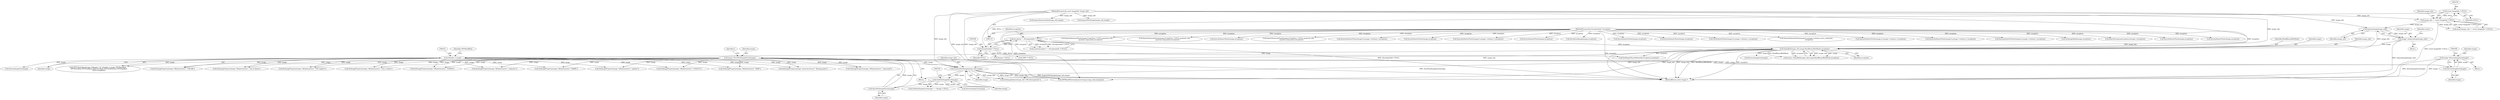 digraph "0_ImageMagick_2bb6941a2d557f26a2f2049ade466e118eeaab91@pointer" {
"1000302" [label="(Call,image=DestroyImageList(image))"];
"1000304" [label="(Call,DestroyImageList(image))"];
"1000331" [label="(Call,image=SyncNextImageInList(image))"];
"1000333" [label="(Call,SyncNextImageInList(image))"];
"1000315" [label="(Call,GetNextImageInList(image))"];
"1000310" [label="(Call,AcquireNextImage(image_info,image))"];
"1000200" [label="(Call,OpenBlob(image_info,image,ReadBinaryBlobMode,exception))"];
"1000196" [label="(Call,AcquireImage(image_info))"];
"1000156" [label="(Call,image_info != (const ImageInfo *) NULL)"];
"1000116" [label="(MethodParameterIn,const ImageInfo *image_info)"];
"1000158" [label="(Call,(const ImageInfo *) NULL)"];
"1000194" [label="(Call,image=AcquireImage(image_info))"];
"1000183" [label="(Call,exception != (ExceptionInfo *) NULL)"];
"1000117" [label="(MethodParameterIn,ExceptionInfo *exception)"];
"1000185" [label="(Call,(ExceptionInfo *) NULL)"];
"1000230" [label="(Call,(thandle_t) image)"];
"1000449" [label="(Call,SetImageProperty(image,\"quantum:format\",\"floating-point\"))"];
"1003376" [label="(Call,TIFFReadPhotoshopLayers(image,image_info,exception))"];
"1001115" [label="(Call,AcquireQuantumInfo(image_info,image))"];
"1000305" [label="(Identifier,image)"];
"1001494" [label="(Call,GetImageDepth(image,exception))"];
"1000233" [label="(Identifier,TIFFReadBlob)"];
"1000183" [label="(Call,exception != (ExceptionInfo *) NULL)"];
"1000194" [label="(Call,image=AcquireImage(image_info))"];
"1000312" [label="(Identifier,image)"];
"1000532" [label="(Call,SetImageProperty(image,\"tiff:photometric\",\"separated\"))"];
"1000203" [label="(Identifier,ReadBinaryBlobMode)"];
"1000514" [label="(Call,SetImageProperty(image,\"tiff:photometric\",\"LOGLUV\"))"];
"1000212" [label="(Call,DestroyImageList(image))"];
"1000197" [label="(Identifier,image_info)"];
"1000220" [label="(Call,SetMagickThreadValue(tiff_exception,exception))"];
"1001546" [label="(Call,InheritException(exception,&image->exception))"];
"1003330" [label="(Call,AcquireNextImage(image_info,image))"];
"1000196" [label="(Call,AcquireImage(image_info))"];
"1000187" [label="(Identifier,NULL)"];
"1001878" [label="(Call,SyncAuthenticPixels(image,exception))"];
"1000325" [label="(Call,DestroyImageList(image))"];
"1000331" [label="(Call,image=SyncNextImageInList(image))"];
"1000155" [label="(Call,assert(image_info != (const ImageInfo *) NULL))"];
"1000333" [label="(Call,SyncNextImageInList(image))"];
"1000334" [label="(Identifier,image)"];
"1002990" [label="(Call,SyncAuthenticPixels(image,exception))"];
"1000284" [label="(Identifier,i)"];
"1002244" [label="(Call,ImportQuantumPixels(image,(CacheView *) NULL,quantum_info,\n              quantum_type,pixels,exception))"];
"1000156" [label="(Call,image_info != (const ImageInfo *) NULL)"];
"1000304" [label="(Call,DestroyImageList(image))"];
"1000198" [label="(Call,status=OpenBlob(image_info,image,ReadBinaryBlobMode,exception))"];
"1000332" [label="(Identifier,image)"];
"1000550" [label="(Call,SetImageProperty(image,\"tiff:photometric\",\"unknown\"))"];
"1001867" [label="(Call,ImportQuantumPixels(image,(CacheView *) NULL,quantum_info,\n            quantum_type,pixels,exception))"];
"1000232" [label="(Identifier,image)"];
"1002255" [label="(Call,SyncAuthenticPixels(image,exception))"];
"1000314" [label="(Call,GetNextImageInList(image) == (Image *) NULL)"];
"1000460" [label="(Call,SetImageProperty(image,\"tiff:photometric\",\"min-is-black\"))"];
"1000230" [label="(Call,(thandle_t) image)"];
"1000116" [label="(MethodParameterIn,const ImageInfo *image_info)"];
"1000541" [label="(Call,SetImageProperty(image,\"tiff:photometric\",\"YCBCR\"))"];
"1000303" [label="(Identifier,image)"];
"1000729" [label="(Call,GetImageOption(image_info,\"tiff:exif-properties\"))"];
"1000469" [label="(Call,SetImageProperty(image,\"tiff:photometric\",\"min-is-white\"))"];
"1000285" [label="(Block,)"];
"1002066" [label="(Call,ImportQuantumPixels(image,(CacheView *) NULL,quantum_info,\n            quantum_type,pixels,exception))"];
"1002048" [label="(Call,QueueAuthenticPixels(image,0,y,image->columns,1,exception))"];
"1000204" [label="(Identifier,exception)"];
"1003218" [label="(Call,SyncAuthenticPixels(image,exception))"];
"1000185" [label="(Call,(ExceptionInfo *) NULL)"];
"1000182" [label="(Call,assert(exception != (ExceptionInfo *) NULL))"];
"1000195" [label="(Identifier,image)"];
"1000199" [label="(Identifier,status)"];
"1000158" [label="(Call,(const ImageInfo *) NULL)"];
"1001849" [label="(Call,QueueAuthenticPixels(image,0,y,image->columns,1,exception))"];
"1000202" [label="(Identifier,image)"];
"1000201" [label="(Identifier,image_info)"];
"1000117" [label="(MethodParameterIn,ExceptionInfo *exception)"];
"1002077" [label="(Call,SyncAuthenticPixels(image,exception))"];
"1000249" [label="(Call,DestroyImageList(image))"];
"1000118" [label="(Block,)"];
"1000184" [label="(Identifier,exception)"];
"1003265" [label="(Call,DecodeLabImage(image,exception))"];
"1000160" [label="(Identifier,NULL)"];
"1000315" [label="(Call,GetNextImageInList(image))"];
"1003406" [label="(MethodReturn,static Image *)"];
"1002629" [label="(Call,SyncAuthenticPixels(image,exception))"];
"1000523" [label="(Call,SetImageProperty(image,\"tiff:photometric\",\"MASK\"))"];
"1000487" [label="(Call,SetImageProperty(image,\"tiff:photometric\",\"RGB\"))"];
"1000478" [label="(Call,SetImageProperty(image,\"tiff:photometric\",\"palette\"))"];
"1000215" [label="(Call,(Image *) NULL)"];
"1000311" [label="(Identifier,image_info)"];
"1000243" [label="(Call,(TIFF *) NULL)"];
"1000157" [label="(Identifier,image_info)"];
"1000310" [label="(Call,AcquireNextImage(image_info,image))"];
"1000200" [label="(Call,OpenBlob(image_info,image,ReadBinaryBlobMode,exception))"];
"1000225" [label="(Call,TIFFClientOpen(image->filename,\"rb\",(thandle_t) image,TIFFReadBlob,\n    TIFFWriteBlob,TIFFSeekBlob,TIFFCloseBlob,TIFFGetBlobSize,TIFFMapBlob,\n    TIFFUnmapBlob))"];
"1002450" [label="(Call,SyncAuthenticPixels(image,exception))"];
"1000302" [label="(Call,image=DestroyImageList(image))"];
"1002158" [label="(Call,GetAuthenticPixels(image,0,y,image->columns,1,exception))"];
"1000299" [label="(Block,)"];
"1002785" [label="(Call,QueueAuthenticPixels(image,0,y,image->columns,rows_remaining,\n            exception))"];
"1000505" [label="(Call,SetImageProperty(image,\"tiff:photometric\",\"CIE Log2(L)\"))"];
"1002510" [label="(Call,QueueAuthenticPixels(image,0,y,image->columns,1,exception))"];
"1002329" [label="(Call,QueueAuthenticPixels(image,0,y,image->columns,1,exception))"];
"1000316" [label="(Identifier,image)"];
"1003137" [label="(Call,QueueAuthenticPixels(image,0,y,image->columns,1,exception))"];
"1000496" [label="(Call,SetImageProperty(image,\"tiff:photometric\",\"CIELAB\"))"];
"1000302" -> "1000299"  [label="AST: "];
"1000302" -> "1000304"  [label="CFG: "];
"1000303" -> "1000302"  [label="AST: "];
"1000304" -> "1000302"  [label="AST: "];
"1000308" -> "1000302"  [label="CFG: "];
"1000302" -> "1003406"  [label="DDG: DestroyImageList(image)"];
"1000302" -> "1003406"  [label="DDG: image"];
"1000304" -> "1000302"  [label="DDG: image"];
"1000304" -> "1000305"  [label="CFG: "];
"1000305" -> "1000304"  [label="AST: "];
"1000331" -> "1000304"  [label="DDG: image"];
"1000230" -> "1000304"  [label="DDG: image"];
"1000331" -> "1000285"  [label="AST: "];
"1000331" -> "1000333"  [label="CFG: "];
"1000332" -> "1000331"  [label="AST: "];
"1000333" -> "1000331"  [label="AST: "];
"1000284" -> "1000331"  [label="CFG: "];
"1000331" -> "1003406"  [label="DDG: SyncNextImageInList(image)"];
"1000331" -> "1000310"  [label="DDG: image"];
"1000333" -> "1000331"  [label="DDG: image"];
"1000331" -> "1000449"  [label="DDG: image"];
"1000331" -> "1000460"  [label="DDG: image"];
"1000331" -> "1000469"  [label="DDG: image"];
"1000331" -> "1000478"  [label="DDG: image"];
"1000331" -> "1000487"  [label="DDG: image"];
"1000331" -> "1000496"  [label="DDG: image"];
"1000331" -> "1000505"  [label="DDG: image"];
"1000331" -> "1000514"  [label="DDG: image"];
"1000331" -> "1000523"  [label="DDG: image"];
"1000331" -> "1000532"  [label="DDG: image"];
"1000331" -> "1000541"  [label="DDG: image"];
"1000331" -> "1000550"  [label="DDG: image"];
"1000333" -> "1000334"  [label="CFG: "];
"1000334" -> "1000333"  [label="AST: "];
"1000315" -> "1000333"  [label="DDG: image"];
"1000315" -> "1000314"  [label="AST: "];
"1000315" -> "1000316"  [label="CFG: "];
"1000316" -> "1000315"  [label="AST: "];
"1000318" -> "1000315"  [label="CFG: "];
"1000315" -> "1000314"  [label="DDG: image"];
"1000310" -> "1000315"  [label="DDG: image"];
"1000315" -> "1000325"  [label="DDG: image"];
"1000310" -> "1000285"  [label="AST: "];
"1000310" -> "1000312"  [label="CFG: "];
"1000311" -> "1000310"  [label="AST: "];
"1000312" -> "1000310"  [label="AST: "];
"1000316" -> "1000310"  [label="CFG: "];
"1000310" -> "1003406"  [label="DDG: AcquireNextImage(image_info,image)"];
"1000310" -> "1003406"  [label="DDG: image_info"];
"1000200" -> "1000310"  [label="DDG: image_info"];
"1000116" -> "1000310"  [label="DDG: image_info"];
"1000230" -> "1000310"  [label="DDG: image"];
"1000310" -> "1000729"  [label="DDG: image_info"];
"1000310" -> "1003376"  [label="DDG: image_info"];
"1000200" -> "1000198"  [label="AST: "];
"1000200" -> "1000204"  [label="CFG: "];
"1000201" -> "1000200"  [label="AST: "];
"1000202" -> "1000200"  [label="AST: "];
"1000203" -> "1000200"  [label="AST: "];
"1000204" -> "1000200"  [label="AST: "];
"1000198" -> "1000200"  [label="CFG: "];
"1000200" -> "1003406"  [label="DDG: image_info"];
"1000200" -> "1003406"  [label="DDG: ReadBinaryBlobMode"];
"1000200" -> "1003406"  [label="DDG: exception"];
"1000200" -> "1000198"  [label="DDG: image_info"];
"1000200" -> "1000198"  [label="DDG: image"];
"1000200" -> "1000198"  [label="DDG: ReadBinaryBlobMode"];
"1000200" -> "1000198"  [label="DDG: exception"];
"1000196" -> "1000200"  [label="DDG: image_info"];
"1000116" -> "1000200"  [label="DDG: image_info"];
"1000194" -> "1000200"  [label="DDG: image"];
"1000183" -> "1000200"  [label="DDG: exception"];
"1000117" -> "1000200"  [label="DDG: exception"];
"1000200" -> "1000212"  [label="DDG: image"];
"1000200" -> "1000220"  [label="DDG: exception"];
"1000200" -> "1000230"  [label="DDG: image"];
"1000200" -> "1000729"  [label="DDG: image_info"];
"1000200" -> "1003376"  [label="DDG: image_info"];
"1000196" -> "1000194"  [label="AST: "];
"1000196" -> "1000197"  [label="CFG: "];
"1000197" -> "1000196"  [label="AST: "];
"1000194" -> "1000196"  [label="CFG: "];
"1000196" -> "1000194"  [label="DDG: image_info"];
"1000156" -> "1000196"  [label="DDG: image_info"];
"1000116" -> "1000196"  [label="DDG: image_info"];
"1000156" -> "1000155"  [label="AST: "];
"1000156" -> "1000158"  [label="CFG: "];
"1000157" -> "1000156"  [label="AST: "];
"1000158" -> "1000156"  [label="AST: "];
"1000155" -> "1000156"  [label="CFG: "];
"1000156" -> "1003406"  [label="DDG: (const ImageInfo *) NULL"];
"1000156" -> "1000155"  [label="DDG: image_info"];
"1000156" -> "1000155"  [label="DDG: (const ImageInfo *) NULL"];
"1000116" -> "1000156"  [label="DDG: image_info"];
"1000158" -> "1000156"  [label="DDG: NULL"];
"1000116" -> "1000115"  [label="AST: "];
"1000116" -> "1003406"  [label="DDG: image_info"];
"1000116" -> "1000729"  [label="DDG: image_info"];
"1000116" -> "1001115"  [label="DDG: image_info"];
"1000116" -> "1003330"  [label="DDG: image_info"];
"1000116" -> "1003376"  [label="DDG: image_info"];
"1000158" -> "1000160"  [label="CFG: "];
"1000159" -> "1000158"  [label="AST: "];
"1000160" -> "1000158"  [label="AST: "];
"1000158" -> "1000185"  [label="DDG: NULL"];
"1000194" -> "1000118"  [label="AST: "];
"1000195" -> "1000194"  [label="AST: "];
"1000199" -> "1000194"  [label="CFG: "];
"1000194" -> "1003406"  [label="DDG: AcquireImage(image_info)"];
"1000183" -> "1000182"  [label="AST: "];
"1000183" -> "1000185"  [label="CFG: "];
"1000184" -> "1000183"  [label="AST: "];
"1000185" -> "1000183"  [label="AST: "];
"1000182" -> "1000183"  [label="CFG: "];
"1000183" -> "1003406"  [label="DDG: (ExceptionInfo *) NULL"];
"1000183" -> "1000182"  [label="DDG: exception"];
"1000183" -> "1000182"  [label="DDG: (ExceptionInfo *) NULL"];
"1000117" -> "1000183"  [label="DDG: exception"];
"1000185" -> "1000183"  [label="DDG: NULL"];
"1000117" -> "1000115"  [label="AST: "];
"1000117" -> "1003406"  [label="DDG: exception"];
"1000117" -> "1000220"  [label="DDG: exception"];
"1000117" -> "1001494"  [label="DDG: exception"];
"1000117" -> "1001546"  [label="DDG: exception"];
"1000117" -> "1001849"  [label="DDG: exception"];
"1000117" -> "1001867"  [label="DDG: exception"];
"1000117" -> "1001878"  [label="DDG: exception"];
"1000117" -> "1002048"  [label="DDG: exception"];
"1000117" -> "1002066"  [label="DDG: exception"];
"1000117" -> "1002077"  [label="DDG: exception"];
"1000117" -> "1002158"  [label="DDG: exception"];
"1000117" -> "1002244"  [label="DDG: exception"];
"1000117" -> "1002255"  [label="DDG: exception"];
"1000117" -> "1002329"  [label="DDG: exception"];
"1000117" -> "1002450"  [label="DDG: exception"];
"1000117" -> "1002510"  [label="DDG: exception"];
"1000117" -> "1002629"  [label="DDG: exception"];
"1000117" -> "1002785"  [label="DDG: exception"];
"1000117" -> "1002990"  [label="DDG: exception"];
"1000117" -> "1003137"  [label="DDG: exception"];
"1000117" -> "1003218"  [label="DDG: exception"];
"1000117" -> "1003265"  [label="DDG: exception"];
"1000117" -> "1003376"  [label="DDG: exception"];
"1000185" -> "1000187"  [label="CFG: "];
"1000186" -> "1000185"  [label="AST: "];
"1000187" -> "1000185"  [label="AST: "];
"1000185" -> "1000215"  [label="DDG: NULL"];
"1000185" -> "1000243"  [label="DDG: NULL"];
"1000230" -> "1000225"  [label="AST: "];
"1000230" -> "1000232"  [label="CFG: "];
"1000231" -> "1000230"  [label="AST: "];
"1000232" -> "1000230"  [label="AST: "];
"1000233" -> "1000230"  [label="CFG: "];
"1000230" -> "1000225"  [label="DDG: image"];
"1000230" -> "1000249"  [label="DDG: image"];
"1000230" -> "1000449"  [label="DDG: image"];
"1000230" -> "1000460"  [label="DDG: image"];
"1000230" -> "1000469"  [label="DDG: image"];
"1000230" -> "1000478"  [label="DDG: image"];
"1000230" -> "1000487"  [label="DDG: image"];
"1000230" -> "1000496"  [label="DDG: image"];
"1000230" -> "1000505"  [label="DDG: image"];
"1000230" -> "1000514"  [label="DDG: image"];
"1000230" -> "1000523"  [label="DDG: image"];
"1000230" -> "1000532"  [label="DDG: image"];
"1000230" -> "1000541"  [label="DDG: image"];
"1000230" -> "1000550"  [label="DDG: image"];
}

